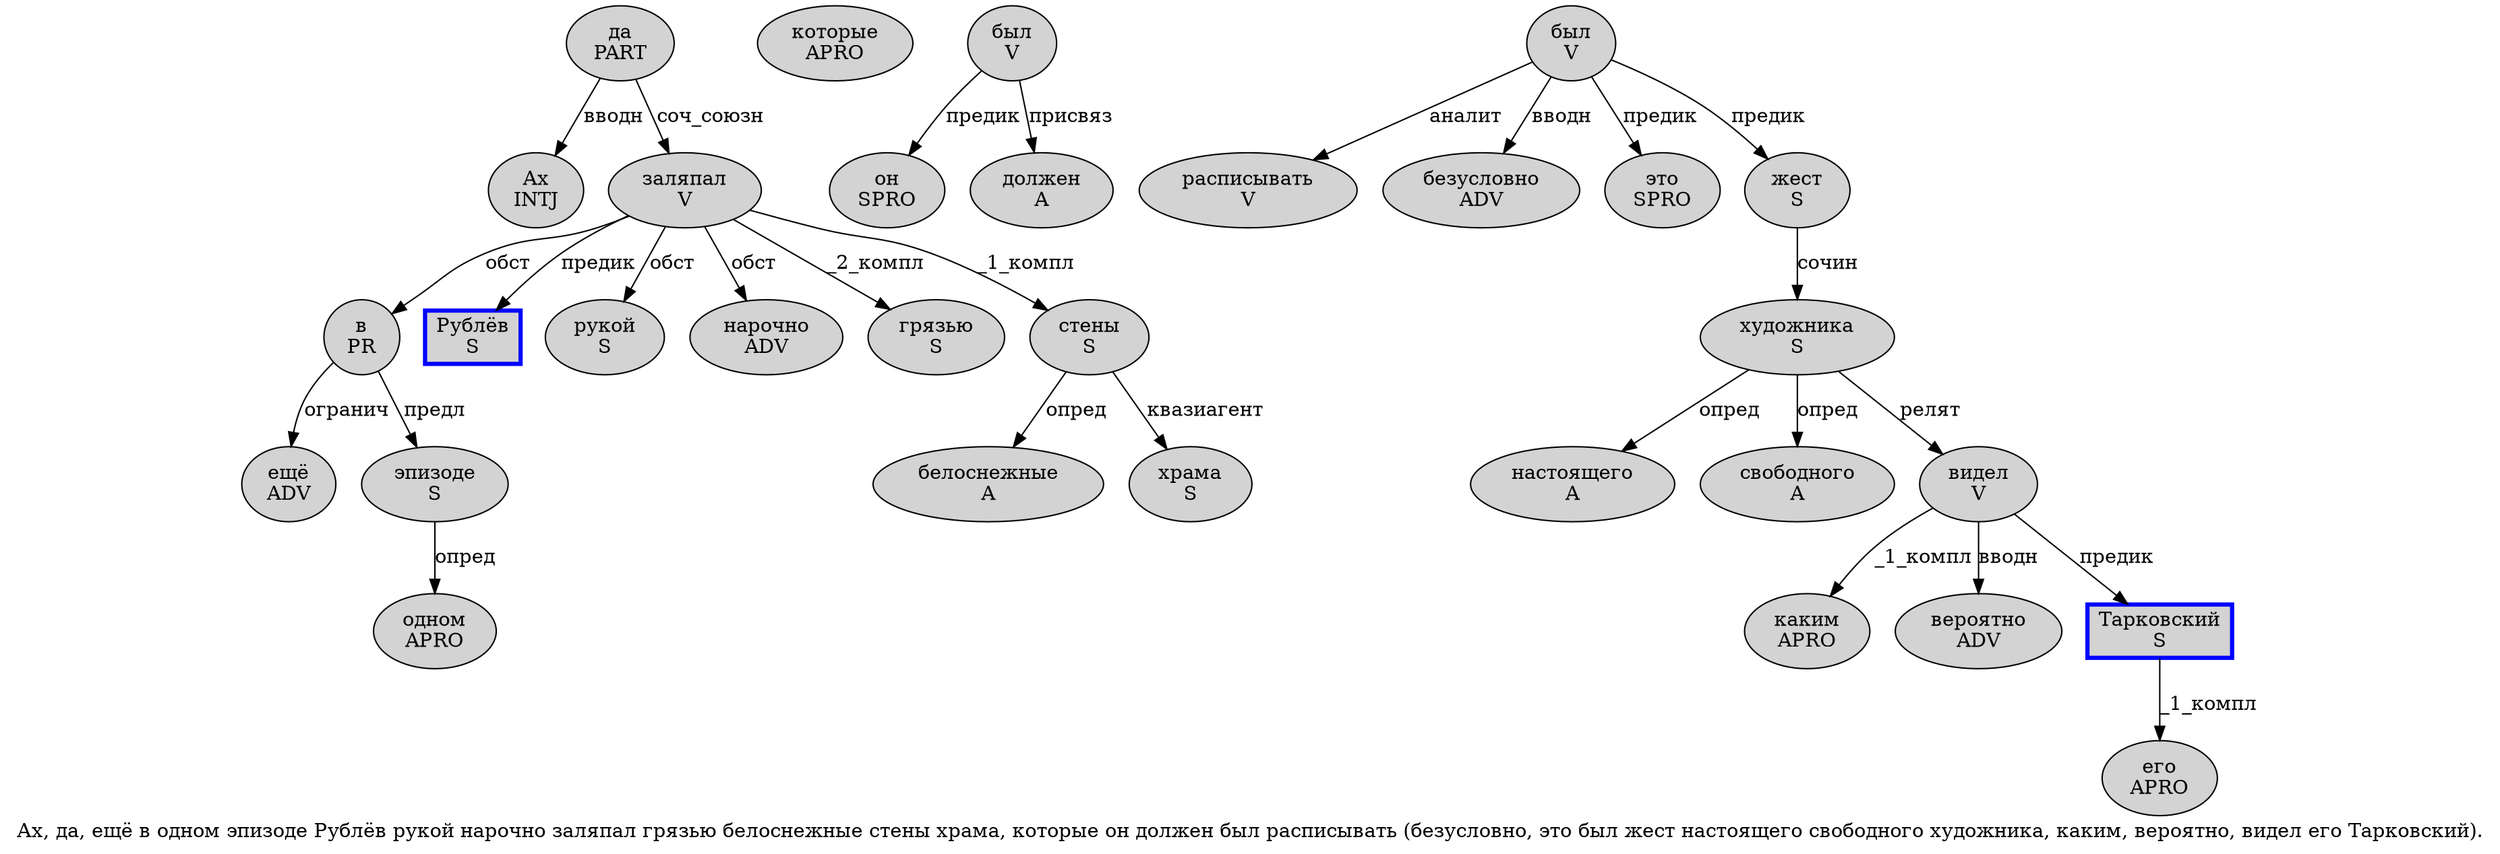 digraph SENTENCE_2539 {
	graph [label="Ах, да, ещё в одном эпизоде Рублёв рукой нарочно заляпал грязью белоснежные стены храма, которые он должен был расписывать (безусловно, это был жест настоящего свободного художника, каким, вероятно, видел его Тарковский)."]
	node [style=filled]
		0 [label="Ах
INTJ" color="" fillcolor=lightgray penwidth=1 shape=ellipse]
		2 [label="да
PART" color="" fillcolor=lightgray penwidth=1 shape=ellipse]
		4 [label="ещё
ADV" color="" fillcolor=lightgray penwidth=1 shape=ellipse]
		5 [label="в
PR" color="" fillcolor=lightgray penwidth=1 shape=ellipse]
		6 [label="одном
APRO" color="" fillcolor=lightgray penwidth=1 shape=ellipse]
		7 [label="эпизоде
S" color="" fillcolor=lightgray penwidth=1 shape=ellipse]
		8 [label="Рублёв
S" color=blue fillcolor=lightgray penwidth=3 shape=box]
		9 [label="рукой
S" color="" fillcolor=lightgray penwidth=1 shape=ellipse]
		10 [label="нарочно
ADV" color="" fillcolor=lightgray penwidth=1 shape=ellipse]
		11 [label="заляпал
V" color="" fillcolor=lightgray penwidth=1 shape=ellipse]
		12 [label="грязью
S" color="" fillcolor=lightgray penwidth=1 shape=ellipse]
		13 [label="белоснежные
A" color="" fillcolor=lightgray penwidth=1 shape=ellipse]
		14 [label="стены
S" color="" fillcolor=lightgray penwidth=1 shape=ellipse]
		15 [label="храма
S" color="" fillcolor=lightgray penwidth=1 shape=ellipse]
		17 [label="которые
APRO" color="" fillcolor=lightgray penwidth=1 shape=ellipse]
		18 [label="он
SPRO" color="" fillcolor=lightgray penwidth=1 shape=ellipse]
		19 [label="должен
A" color="" fillcolor=lightgray penwidth=1 shape=ellipse]
		20 [label="был
V" color="" fillcolor=lightgray penwidth=1 shape=ellipse]
		21 [label="расписывать
V" color="" fillcolor=lightgray penwidth=1 shape=ellipse]
		23 [label="безусловно
ADV" color="" fillcolor=lightgray penwidth=1 shape=ellipse]
		25 [label="это
SPRO" color="" fillcolor=lightgray penwidth=1 shape=ellipse]
		26 [label="был
V" color="" fillcolor=lightgray penwidth=1 shape=ellipse]
		27 [label="жест
S" color="" fillcolor=lightgray penwidth=1 shape=ellipse]
		28 [label="настоящего
A" color="" fillcolor=lightgray penwidth=1 shape=ellipse]
		29 [label="свободного
A" color="" fillcolor=lightgray penwidth=1 shape=ellipse]
		30 [label="художника
S" color="" fillcolor=lightgray penwidth=1 shape=ellipse]
		32 [label="каким
APRO" color="" fillcolor=lightgray penwidth=1 shape=ellipse]
		34 [label="вероятно
ADV" color="" fillcolor=lightgray penwidth=1 shape=ellipse]
		36 [label="видел
V" color="" fillcolor=lightgray penwidth=1 shape=ellipse]
		37 [label="его
APRO" color="" fillcolor=lightgray penwidth=1 shape=ellipse]
		38 [label="Тарковский
S" color=blue fillcolor=lightgray penwidth=3 shape=box]
			26 -> 21 [label="аналит"]
			26 -> 23 [label="вводн"]
			26 -> 25 [label="предик"]
			26 -> 27 [label="предик"]
			2 -> 0 [label="вводн"]
			2 -> 11 [label="соч_союзн"]
			36 -> 32 [label="_1_компл"]
			36 -> 34 [label="вводн"]
			36 -> 38 [label="предик"]
			5 -> 4 [label="огранич"]
			5 -> 7 [label="предл"]
			11 -> 5 [label="обст"]
			11 -> 8 [label="предик"]
			11 -> 9 [label="обст"]
			11 -> 10 [label="обст"]
			11 -> 12 [label="_2_компл"]
			11 -> 14 [label="_1_компл"]
			7 -> 6 [label="опред"]
			14 -> 13 [label="опред"]
			14 -> 15 [label="квазиагент"]
			27 -> 30 [label="сочин"]
			38 -> 37 [label="_1_компл"]
			30 -> 28 [label="опред"]
			30 -> 29 [label="опред"]
			30 -> 36 [label="релят"]
			20 -> 18 [label="предик"]
			20 -> 19 [label="присвяз"]
}